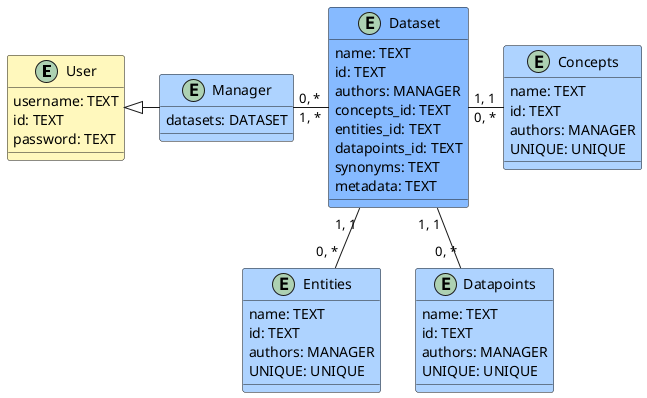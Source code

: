 @startuml

entity User #fff8bd {
    username: TEXT
    id: TEXT
    password: TEXT
}

entity Manager #aed3ff {
    datasets: DATASET
}

Manager -l-|> User

entity Dataset #86baff {
    name: TEXT
    id: TEXT
    authors: MANAGER
    concepts_id: TEXT
    entities_id: TEXT
    datapoints_id: TEXT
    synonyms: TEXT
    metadata: TEXT
}

Manager "0, *"-r-"1, *" Dataset

entity Concepts #aed3ff {
    name: TEXT
    id: TEXT
    authors: MANAGER
    UNIQUE: UNIQUE
}

Concepts "0, *"-l-"1, 1" Dataset

entity Entities #aed3ff {
    name: TEXT
    id: TEXT
    authors: MANAGER
    UNIQUE: UNIQUE
}

Entities "0, *"-u-"1, 1" Dataset

entity Datapoints #aed3ff {
    name: TEXT
    id: TEXT
    authors: MANAGER
    UNIQUE: UNIQUE
}

Datapoints "0, *"-u-"1, 1" Dataset

@enduml